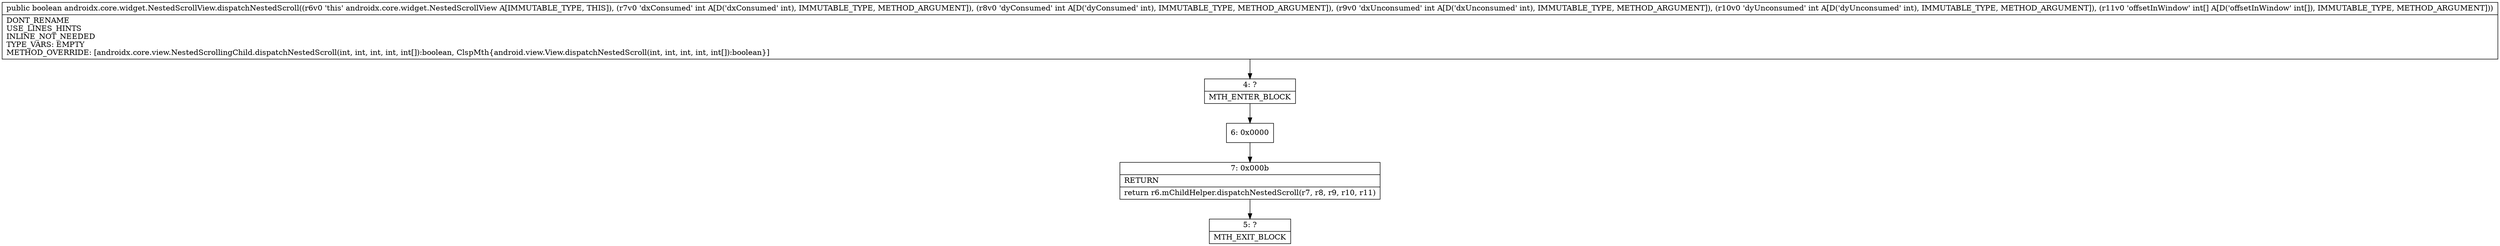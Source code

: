 digraph "CFG forandroidx.core.widget.NestedScrollView.dispatchNestedScroll(IIII[I)Z" {
Node_4 [shape=record,label="{4\:\ ?|MTH_ENTER_BLOCK\l}"];
Node_6 [shape=record,label="{6\:\ 0x0000}"];
Node_7 [shape=record,label="{7\:\ 0x000b|RETURN\l|return r6.mChildHelper.dispatchNestedScroll(r7, r8, r9, r10, r11)\l}"];
Node_5 [shape=record,label="{5\:\ ?|MTH_EXIT_BLOCK\l}"];
MethodNode[shape=record,label="{public boolean androidx.core.widget.NestedScrollView.dispatchNestedScroll((r6v0 'this' androidx.core.widget.NestedScrollView A[IMMUTABLE_TYPE, THIS]), (r7v0 'dxConsumed' int A[D('dxConsumed' int), IMMUTABLE_TYPE, METHOD_ARGUMENT]), (r8v0 'dyConsumed' int A[D('dyConsumed' int), IMMUTABLE_TYPE, METHOD_ARGUMENT]), (r9v0 'dxUnconsumed' int A[D('dxUnconsumed' int), IMMUTABLE_TYPE, METHOD_ARGUMENT]), (r10v0 'dyUnconsumed' int A[D('dyUnconsumed' int), IMMUTABLE_TYPE, METHOD_ARGUMENT]), (r11v0 'offsetInWindow' int[] A[D('offsetInWindow' int[]), IMMUTABLE_TYPE, METHOD_ARGUMENT]))  | DONT_RENAME\lUSE_LINES_HINTS\lINLINE_NOT_NEEDED\lTYPE_VARS: EMPTY\lMETHOD_OVERRIDE: [androidx.core.view.NestedScrollingChild.dispatchNestedScroll(int, int, int, int, int[]):boolean, ClspMth\{android.view.View.dispatchNestedScroll(int, int, int, int, int[]):boolean\}]\l}"];
MethodNode -> Node_4;Node_4 -> Node_6;
Node_6 -> Node_7;
Node_7 -> Node_5;
}

